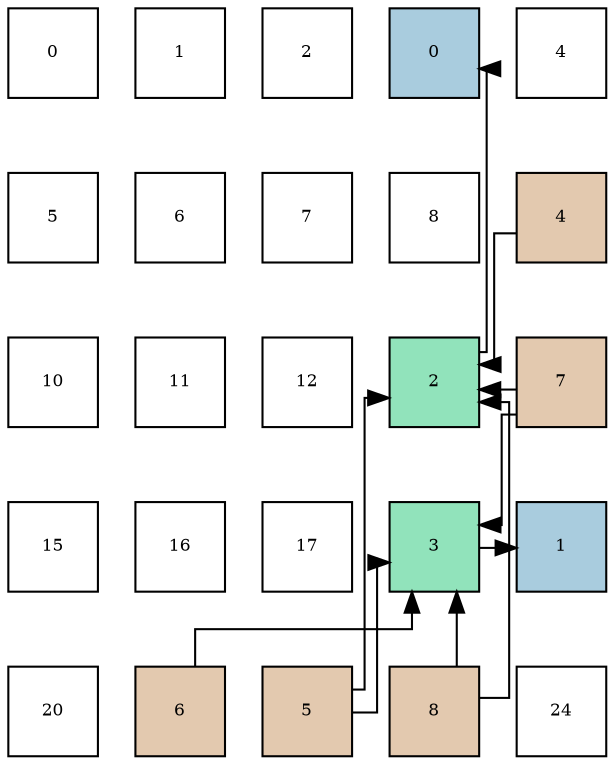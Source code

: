 digraph layout{
 rankdir=TB;
 splines=ortho;
 node [style=filled shape=square fixedsize=true width=0.6];
0[label="0", fontsize=8, fillcolor="#ffffff"];
1[label="1", fontsize=8, fillcolor="#ffffff"];
2[label="2", fontsize=8, fillcolor="#ffffff"];
3[label="0", fontsize=8, fillcolor="#a9ccde"];
4[label="4", fontsize=8, fillcolor="#ffffff"];
5[label="5", fontsize=8, fillcolor="#ffffff"];
6[label="6", fontsize=8, fillcolor="#ffffff"];
7[label="7", fontsize=8, fillcolor="#ffffff"];
8[label="8", fontsize=8, fillcolor="#ffffff"];
9[label="4", fontsize=8, fillcolor="#e3c9af"];
10[label="10", fontsize=8, fillcolor="#ffffff"];
11[label="11", fontsize=8, fillcolor="#ffffff"];
12[label="12", fontsize=8, fillcolor="#ffffff"];
13[label="2", fontsize=8, fillcolor="#91e3bb"];
14[label="7", fontsize=8, fillcolor="#e3c9af"];
15[label="15", fontsize=8, fillcolor="#ffffff"];
16[label="16", fontsize=8, fillcolor="#ffffff"];
17[label="17", fontsize=8, fillcolor="#ffffff"];
18[label="3", fontsize=8, fillcolor="#91e3bb"];
19[label="1", fontsize=8, fillcolor="#a9ccde"];
20[label="20", fontsize=8, fillcolor="#ffffff"];
21[label="6", fontsize=8, fillcolor="#e3c9af"];
22[label="5", fontsize=8, fillcolor="#e3c9af"];
23[label="8", fontsize=8, fillcolor="#e3c9af"];
24[label="24", fontsize=8, fillcolor="#ffffff"];
edge [constraint=false, style=vis];13 -> 3;
18 -> 19;
9 -> 13;
22 -> 13;
22 -> 18;
21 -> 18;
14 -> 13;
14 -> 18;
23 -> 13;
23 -> 18;
edge [constraint=true, style=invis];
0 -> 5 -> 10 -> 15 -> 20;
1 -> 6 -> 11 -> 16 -> 21;
2 -> 7 -> 12 -> 17 -> 22;
3 -> 8 -> 13 -> 18 -> 23;
4 -> 9 -> 14 -> 19 -> 24;
rank = same {0 -> 1 -> 2 -> 3 -> 4};
rank = same {5 -> 6 -> 7 -> 8 -> 9};
rank = same {10 -> 11 -> 12 -> 13 -> 14};
rank = same {15 -> 16 -> 17 -> 18 -> 19};
rank = same {20 -> 21 -> 22 -> 23 -> 24};
}